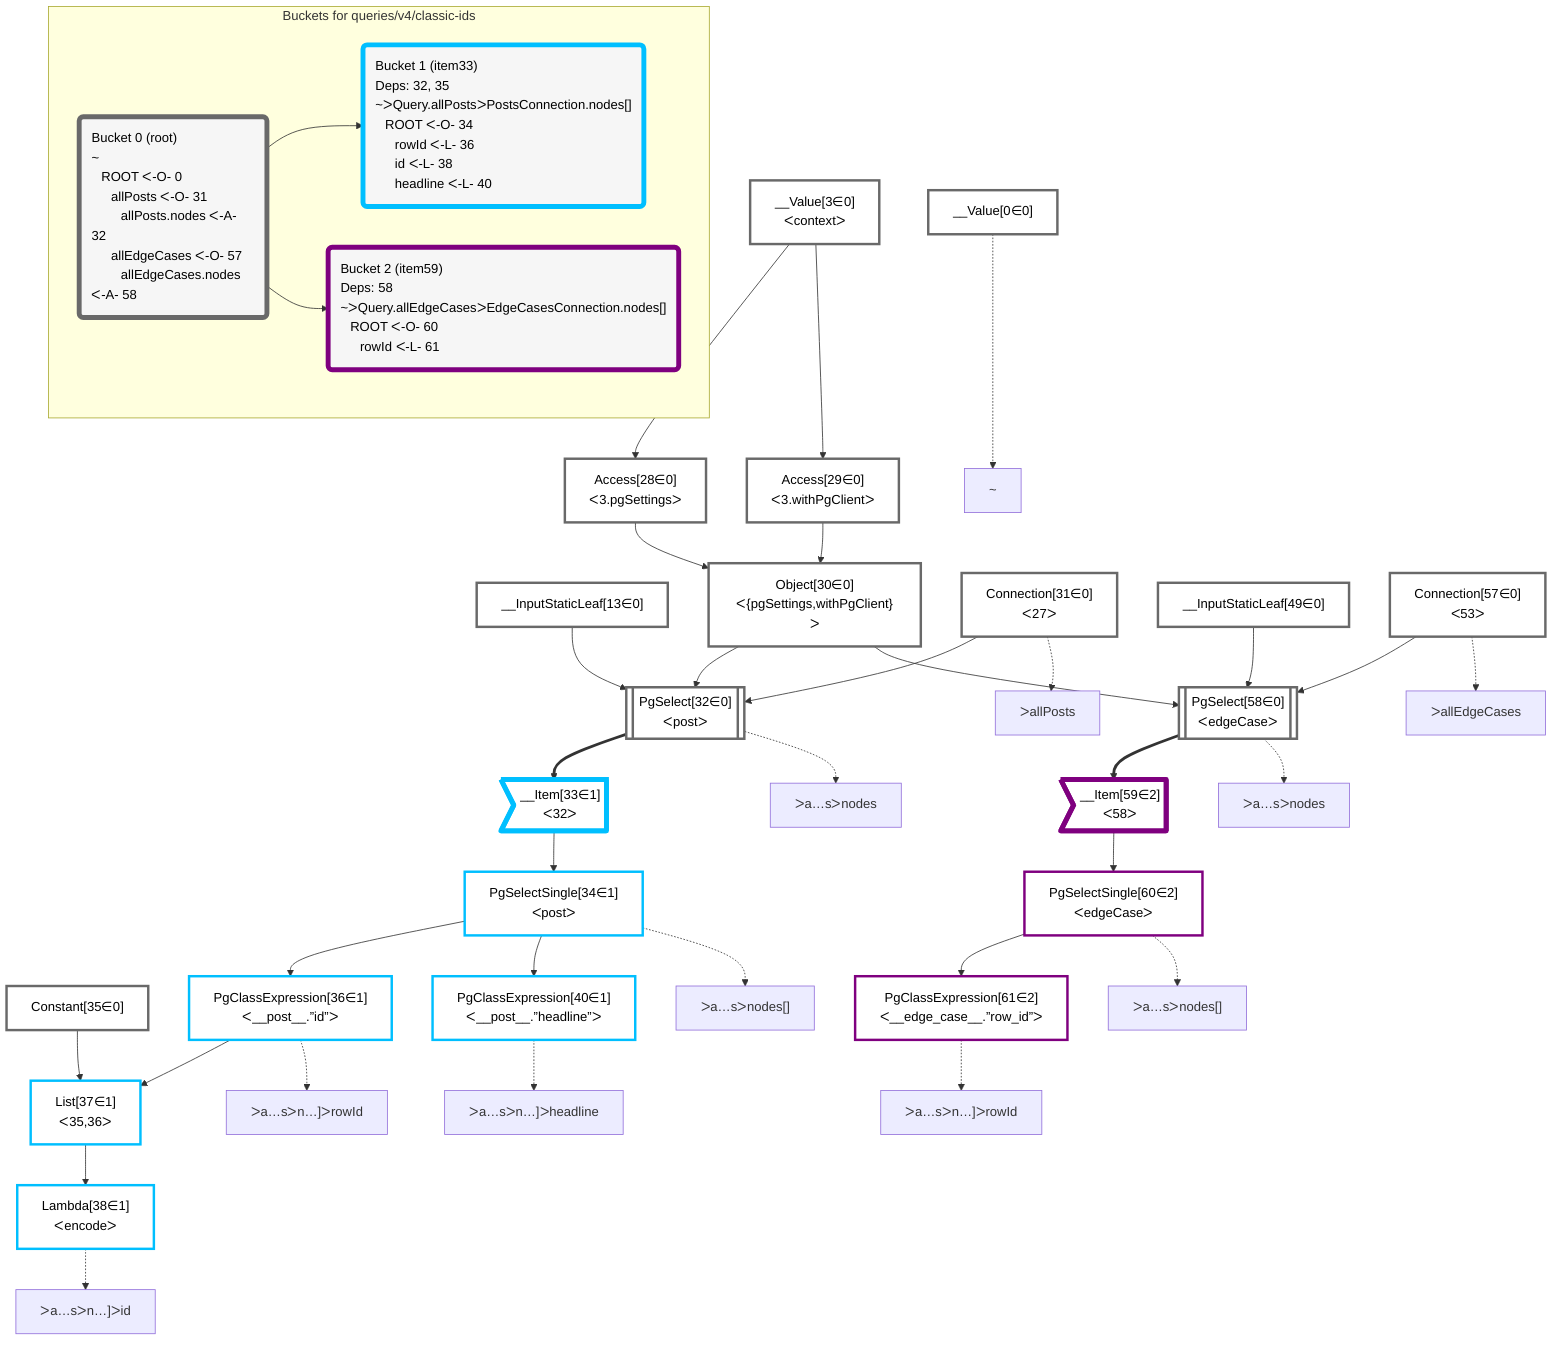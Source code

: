 graph TD
    classDef path fill:#eee,stroke:#000,color:#000
    classDef plan fill:#fff,stroke-width:3px,color:#000
    classDef itemplan fill:#fff,stroke-width:6px,color:#000
    classDef sideeffectplan fill:#f00,stroke-width:6px,color:#000
    classDef bucket fill:#f6f6f6,color:#000,stroke-width:6px,text-align:left


    %% define plans
    __Value0["__Value[0∈0]"]:::plan
    __Value3["__Value[3∈0]<br />ᐸcontextᐳ"]:::plan
    __InputStaticLeaf13["__InputStaticLeaf[13∈0]"]:::plan
    Access28["Access[28∈0]<br />ᐸ3.pgSettingsᐳ"]:::plan
    Access29["Access[29∈0]<br />ᐸ3.withPgClientᐳ"]:::plan
    Object30["Object[30∈0]<br />ᐸ{pgSettings,withPgClient}ᐳ"]:::plan
    Connection31["Connection[31∈0]<br />ᐸ27ᐳ"]:::plan
    PgSelect32[["PgSelect[32∈0]<br />ᐸpostᐳ"]]:::plan
    __Item33>"__Item[33∈1]<br />ᐸ32ᐳ"]:::itemplan
    PgSelectSingle34["PgSelectSingle[34∈1]<br />ᐸpostᐳ"]:::plan
    Constant35["Constant[35∈0]"]:::plan
    PgClassExpression36["PgClassExpression[36∈1]<br />ᐸ__post__.”id”ᐳ"]:::plan
    List37["List[37∈1]<br />ᐸ35,36ᐳ"]:::plan
    Lambda38["Lambda[38∈1]<br />ᐸencodeᐳ"]:::plan
    PgClassExpression40["PgClassExpression[40∈1]<br />ᐸ__post__.”headline”ᐳ"]:::plan
    __InputStaticLeaf49["__InputStaticLeaf[49∈0]"]:::plan
    Connection57["Connection[57∈0]<br />ᐸ53ᐳ"]:::plan
    PgSelect58[["PgSelect[58∈0]<br />ᐸedgeCaseᐳ"]]:::plan
    __Item59>"__Item[59∈2]<br />ᐸ58ᐳ"]:::itemplan
    PgSelectSingle60["PgSelectSingle[60∈2]<br />ᐸedgeCaseᐳ"]:::plan
    PgClassExpression61["PgClassExpression[61∈2]<br />ᐸ__edge_case__.”row_id”ᐳ"]:::plan

    %% plan dependencies
    __Value3 --> Access28
    __Value3 --> Access29
    Access28 & Access29 --> Object30
    Object30 & __InputStaticLeaf13 & Connection31 --> PgSelect32
    PgSelect32 ==> __Item33
    __Item33 --> PgSelectSingle34
    PgSelectSingle34 --> PgClassExpression36
    Constant35 & PgClassExpression36 --> List37
    List37 --> Lambda38
    PgSelectSingle34 --> PgClassExpression40
    Object30 & __InputStaticLeaf49 & Connection57 --> PgSelect58
    PgSelect58 ==> __Item59
    __Item59 --> PgSelectSingle60
    PgSelectSingle60 --> PgClassExpression61

    %% plan-to-path relationships
    P0["~"]
    __Value0 -.-> P0
    P31["ᐳallPosts"]
    Connection31 -.-> P31
    P32["ᐳa…sᐳnodes"]
    PgSelect32 -.-> P32
    P34["ᐳa…sᐳnodes[]"]
    PgSelectSingle34 -.-> P34
    P36["ᐳa…sᐳn…]ᐳrowId"]
    PgClassExpression36 -.-> P36
    P38["ᐳa…sᐳn…]ᐳid"]
    Lambda38 -.-> P38
    P40["ᐳa…sᐳn…]ᐳheadline"]
    PgClassExpression40 -.-> P40
    P57["ᐳallEdgeCases"]
    Connection57 -.-> P57
    P58["ᐳa…sᐳnodes"]
    PgSelect58 -.-> P58
    P60["ᐳa…sᐳnodes[]"]
    PgSelectSingle60 -.-> P60
    P61["ᐳa…sᐳn…]ᐳrowId"]
    PgClassExpression61 -.-> P61

    subgraph "Buckets for queries/v4/classic-ids"
    Bucket0("Bucket 0 (root)<br />~<br />⠀ROOT ᐸ-O- 0<br />⠀⠀allPosts ᐸ-O- 31<br />⠀⠀⠀allPosts.nodes ᐸ-A- 32<br />⠀⠀allEdgeCases ᐸ-O- 57<br />⠀⠀⠀allEdgeCases.nodes ᐸ-A- 58"):::bucket
    classDef bucket0 stroke:#696969
    class Bucket0,__Value0,__Value3,__InputStaticLeaf13,Access28,Access29,Object30,Connection31,PgSelect32,Constant35,__InputStaticLeaf49,Connection57,PgSelect58 bucket0
    Bucket1("Bucket 1 (item33)<br />Deps: 32, 35<br />~ᐳQuery.allPostsᐳPostsConnection.nodes[]<br />⠀ROOT ᐸ-O- 34<br />⠀⠀rowId ᐸ-L- 36<br />⠀⠀id ᐸ-L- 38<br />⠀⠀headline ᐸ-L- 40"):::bucket
    classDef bucket1 stroke:#00bfff
    class Bucket1,__Item33,PgSelectSingle34,PgClassExpression36,List37,Lambda38,PgClassExpression40 bucket1
    Bucket2("Bucket 2 (item59)<br />Deps: 58<br />~ᐳQuery.allEdgeCasesᐳEdgeCasesConnection.nodes[]<br />⠀ROOT ᐸ-O- 60<br />⠀⠀rowId ᐸ-L- 61"):::bucket
    classDef bucket2 stroke:#7f007f
    class Bucket2,__Item59,PgSelectSingle60,PgClassExpression61 bucket2
    Bucket0 --> Bucket1 & Bucket2
    end